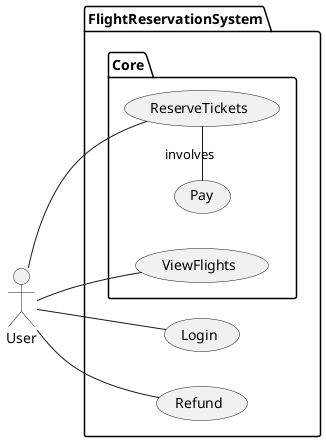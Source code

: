 @startuml

left to right direction

package FlightReservationSystem {
    (Login) as L
    package Core {
        (ViewFlights) as V
        (ReserveTickets) as RT
        (Pay) as P

        RT -left- P : involves
    }
    (Refund) as R
}

Actor User as U

U -- L
U -- RT
U -- R
U -- V


@enduml